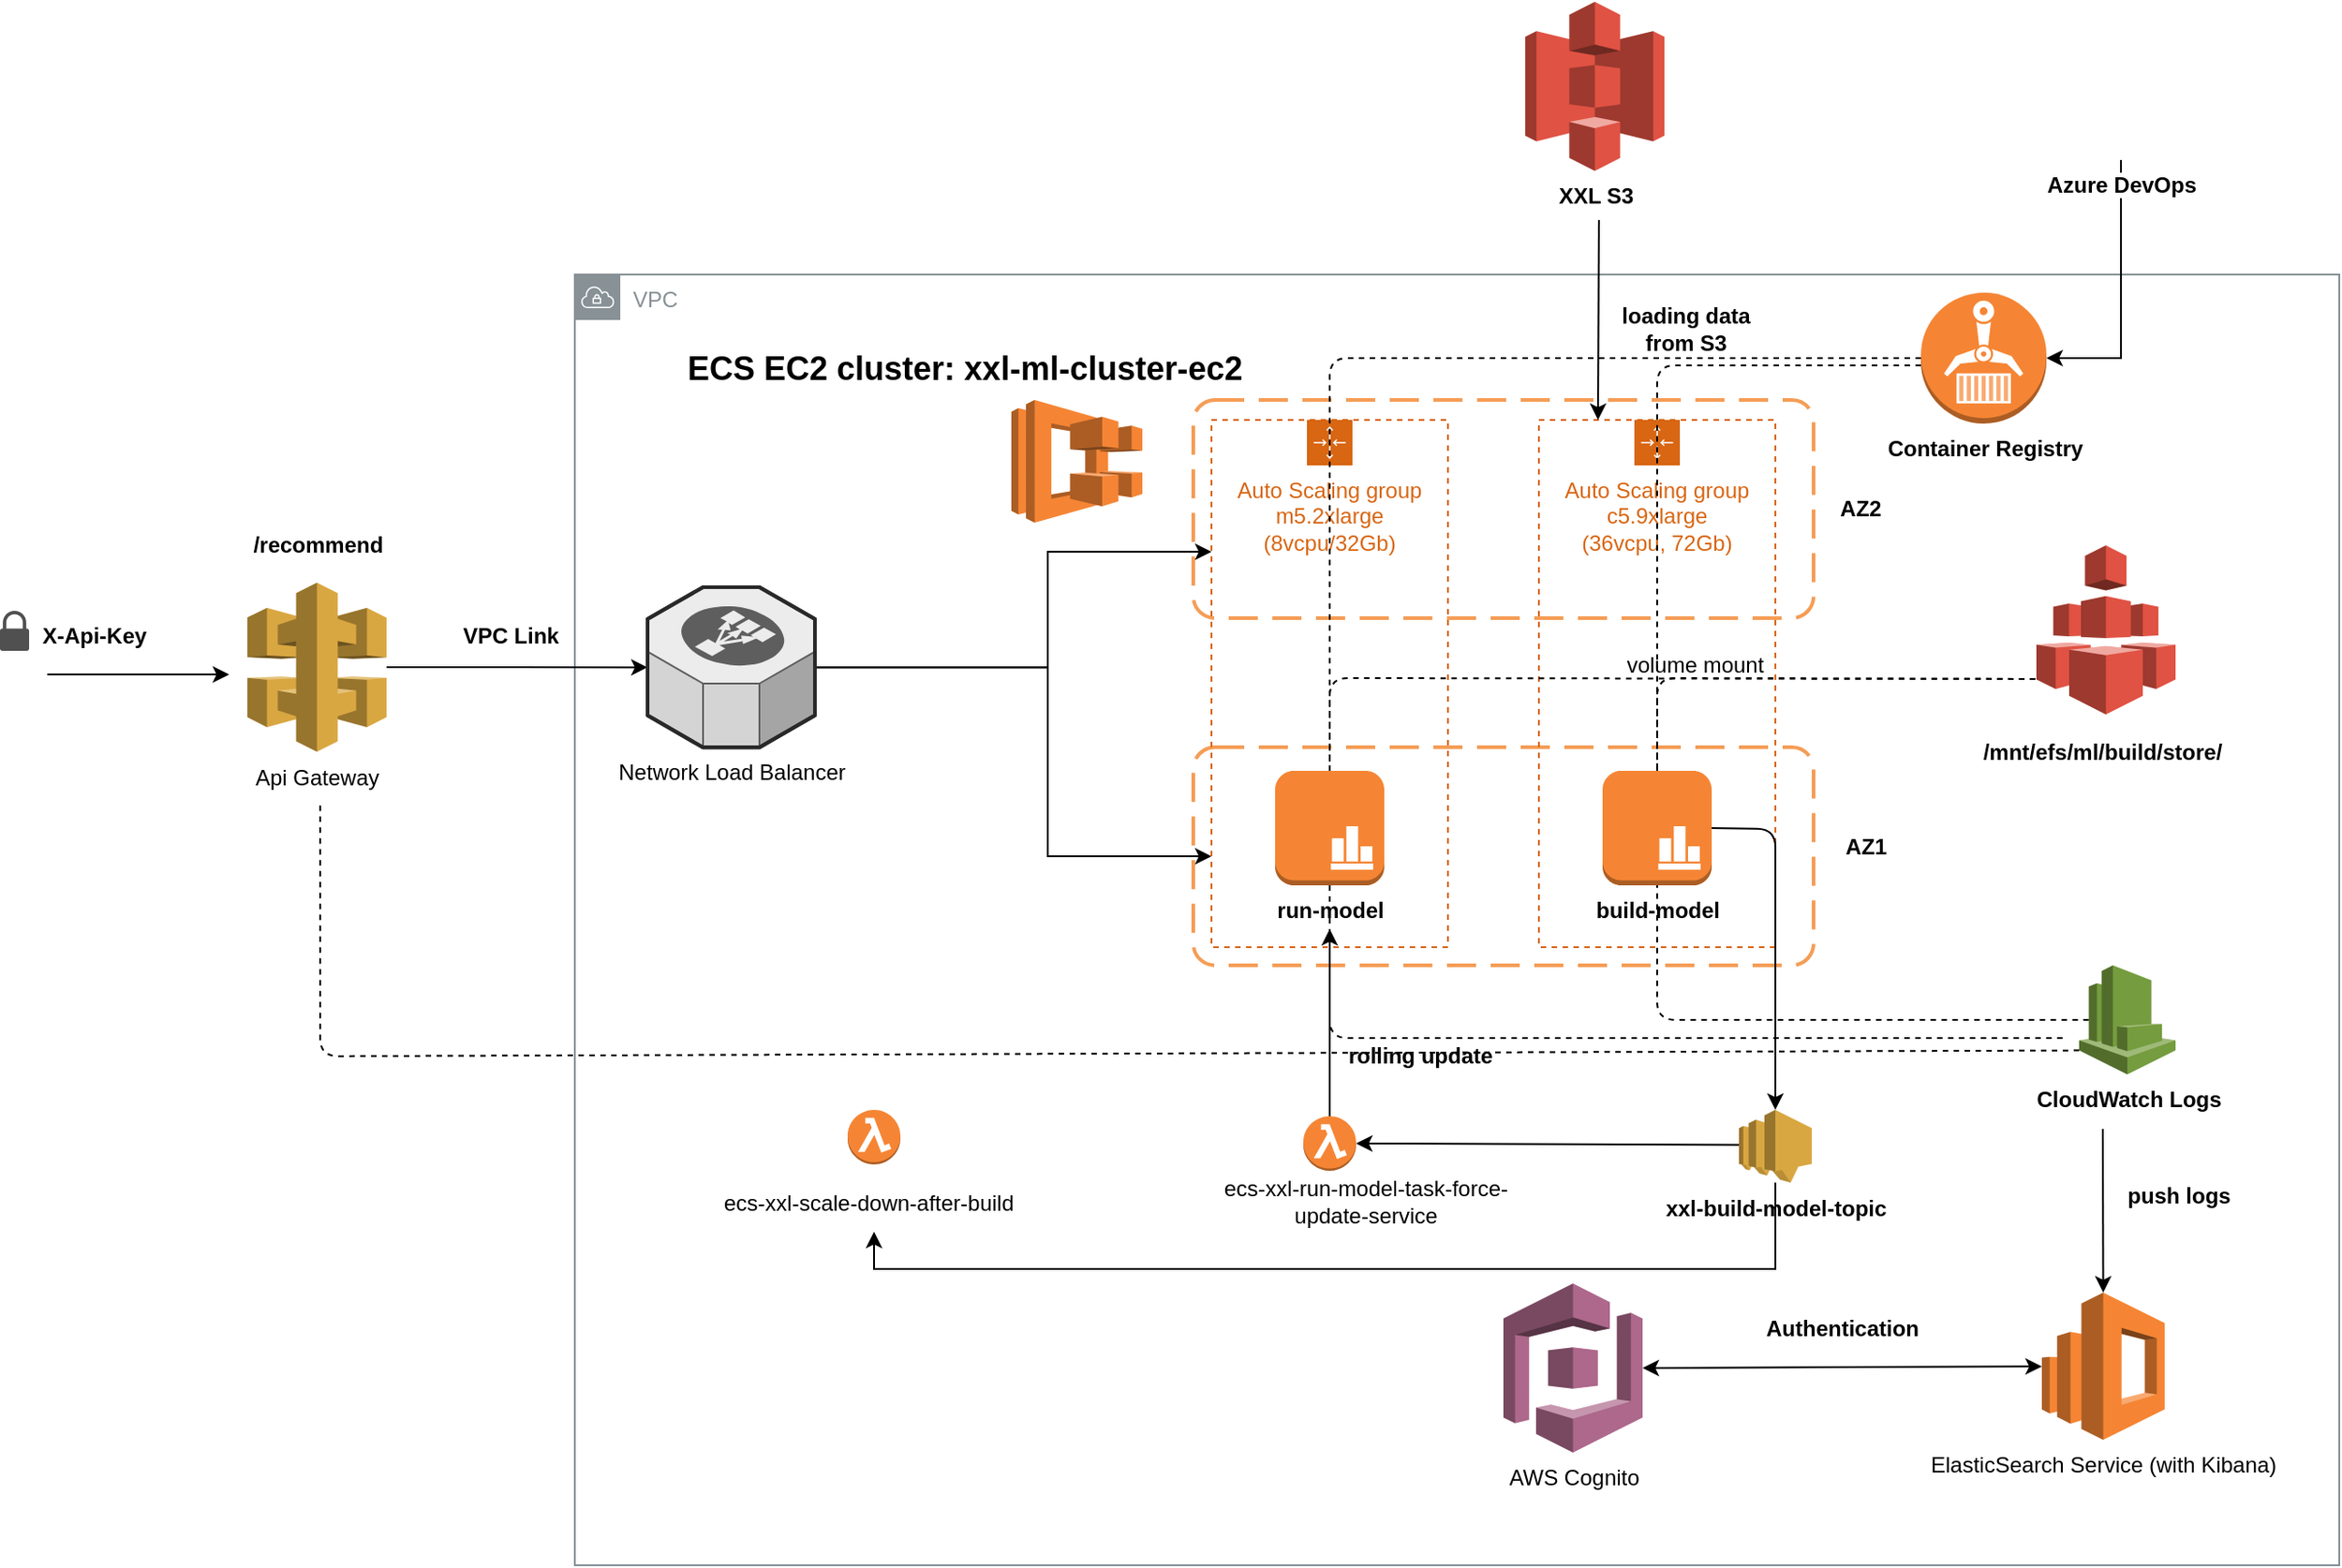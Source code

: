 <mxfile version="10.8.2" type="github"><diagram id="4_zCbDKpiYboHVj11nIS" name="Page-1"><mxGraphModel dx="2563" dy="1554" grid="1" gridSize="10" guides="1" tooltips="1" connect="1" arrows="1" fold="1" page="1" pageScale="1" pageWidth="1169" pageHeight="827" math="0" shadow="0"><root><mxCell id="0"/><mxCell id="1" parent="0"/><mxCell id="uuSiqgKw6fk4iLQgt_6G-3" value="VPC" style="outlineConnect=0;gradientColor=none;html=1;whiteSpace=wrap;fontSize=12;fontStyle=0;shape=mxgraph.aws4.group;grIcon=mxgraph.aws4.group_vpc;strokeColor=#879196;fillColor=none;verticalAlign=top;align=left;spacingLeft=30;fontColor=#879196;dashed=0;" vertex="1" parent="1"><mxGeometry x="260" y="-10" width="970" height="710" as="geometry"/></mxCell><mxCell id="uuSiqgKw6fk4iLQgt_6G-29" style="edgeStyle=orthogonalEdgeStyle;rounded=0;orthogonalLoop=1;jettySize=auto;html=1;" edge="1" parent="1" source="uuSiqgKw6fk4iLQgt_6G-1" target="uuSiqgKw6fk4iLQgt_6G-2"><mxGeometry relative="1" as="geometry"/></mxCell><mxCell id="uuSiqgKw6fk4iLQgt_6G-1" value="Api Gateway" style="outlineConnect=0;dashed=0;verticalLabelPosition=bottom;verticalAlign=top;align=center;html=1;shape=mxgraph.aws3.api_gateway;fillColor=#D9A741;gradientColor=none;" vertex="1" parent="1"><mxGeometry x="80" y="159.5" width="76.5" height="93" as="geometry"/></mxCell><mxCell id="uuSiqgKw6fk4iLQgt_6G-12" style="edgeStyle=orthogonalEdgeStyle;rounded=0;orthogonalLoop=1;jettySize=auto;html=1;entryX=0;entryY=0.25;entryDx=0;entryDy=0;" edge="1" parent="1" source="uuSiqgKw6fk4iLQgt_6G-2" target="uuSiqgKw6fk4iLQgt_6G-9"><mxGeometry relative="1" as="geometry"><Array as="points"><mxPoint x="520" y="206"/><mxPoint x="520" y="143"/></Array></mxGeometry></mxCell><mxCell id="uuSiqgKw6fk4iLQgt_6G-13" style="edgeStyle=orthogonalEdgeStyle;rounded=0;orthogonalLoop=1;jettySize=auto;html=1;" edge="1" parent="1" source="uuSiqgKw6fk4iLQgt_6G-2" target="uuSiqgKw6fk4iLQgt_6G-9"><mxGeometry relative="1" as="geometry"><Array as="points"><mxPoint x="520" y="206"/><mxPoint x="520" y="310"/></Array></mxGeometry></mxCell><mxCell id="uuSiqgKw6fk4iLQgt_6G-2" value="Network Load Balancer" style="verticalLabelPosition=bottom;html=1;verticalAlign=top;strokeWidth=1;align=center;outlineConnect=0;dashed=0;outlineConnect=0;shape=mxgraph.aws3d.elasticLoadBalancing;fillColor=#ECECEC;strokeColor=#5E5E5E;aspect=fixed;" vertex="1" parent="1"><mxGeometry x="300" y="162" width="92" height="88.17" as="geometry"/></mxCell><mxCell id="uuSiqgKw6fk4iLQgt_6G-4" value="" style="rounded=1;arcSize=10;dashed=1;strokeColor=#F59D56;fillColor=none;gradientColor=none;dashPattern=8 4;strokeWidth=2;" vertex="1" parent="1"><mxGeometry x="600" y="59" width="341" height="120" as="geometry"/></mxCell><mxCell id="uuSiqgKw6fk4iLQgt_6G-5" value="" style="rounded=1;arcSize=10;dashed=1;strokeColor=#F59D56;fillColor=none;gradientColor=none;dashPattern=8 4;strokeWidth=2;" vertex="1" parent="1"><mxGeometry x="600" y="250" width="341" height="120" as="geometry"/></mxCell><mxCell id="uuSiqgKw6fk4iLQgt_6G-6" value="" style="outlineConnect=0;dashed=0;verticalLabelPosition=bottom;verticalAlign=top;align=center;html=1;shape=mxgraph.aws3.efs;fillColor=#E05243;gradientColor=none;" vertex="1" parent="1"><mxGeometry x="1063.5" y="139" width="76.5" height="93" as="geometry"/></mxCell><mxCell id="uuSiqgKw6fk4iLQgt_6G-7" value="/mnt/efs/ml/build/store/" style="text;html=1;strokeColor=none;fillColor=none;align=center;verticalAlign=middle;whiteSpace=wrap;rounded=0;fontStyle=1" vertex="1" parent="1"><mxGeometry x="1030" y="232.5" width="140" height="40" as="geometry"/></mxCell><mxCell id="uuSiqgKw6fk4iLQgt_6G-8" value="" style="outlineConnect=0;dashed=0;verticalLabelPosition=bottom;verticalAlign=top;align=center;html=1;shape=mxgraph.aws3.ecs;fillColor=#F58534;gradientColor=none;" vertex="1" parent="1"><mxGeometry x="500" y="59" width="72" height="67.5" as="geometry"/></mxCell><mxCell id="uuSiqgKw6fk4iLQgt_6G-9" value="Auto Scaling group&lt;br&gt;&lt;span&gt;m5.2xlarge (8vcpu/32Gb)&lt;/span&gt;&lt;br&gt;" style="points=[[0,0],[0.25,0],[0.5,0],[0.75,0],[1,0],[1,0.25],[1,0.5],[1,0.75],[1,1],[0.75,1],[0.5,1],[0.25,1],[0,1],[0,0.75],[0,0.5],[0,0.25]];outlineConnect=0;gradientColor=none;html=1;whiteSpace=wrap;fontSize=12;fontStyle=0;shape=mxgraph.aws4.groupCenter;grIcon=mxgraph.aws4.group_auto_scaling_group;grStroke=1;strokeColor=#D86613;fillColor=none;verticalAlign=top;align=center;fontColor=#D86613;dashed=1;spacingTop=25;" vertex="1" parent="1"><mxGeometry x="610" y="70" width="130" height="290" as="geometry"/></mxCell><mxCell id="uuSiqgKw6fk4iLQgt_6G-10" value="Auto Scaling group&lt;br&gt;&lt;span&gt;c5.9xlarge&lt;br&gt;&lt;/span&gt;(36vcpu, 72Gb)&lt;br&gt;" style="points=[[0,0],[0.25,0],[0.5,0],[0.75,0],[1,0],[1,0.25],[1,0.5],[1,0.75],[1,1],[0.75,1],[0.5,1],[0.25,1],[0,1],[0,0.75],[0,0.5],[0,0.25]];outlineConnect=0;gradientColor=none;html=1;whiteSpace=wrap;fontSize=12;fontStyle=0;shape=mxgraph.aws4.groupCenter;grIcon=mxgraph.aws4.group_auto_scaling_group;grStroke=1;strokeColor=#D86613;fillColor=none;verticalAlign=top;align=center;fontColor=#D86613;dashed=1;spacingTop=25;" vertex="1" parent="1"><mxGeometry x="790" y="70" width="130" height="290" as="geometry"/></mxCell><mxCell id="uuSiqgKw6fk4iLQgt_6G-63" style="edgeStyle=orthogonalEdgeStyle;rounded=0;orthogonalLoop=1;jettySize=auto;html=1;entryX=0.5;entryY=0;entryDx=0;entryDy=0;entryPerimeter=0;" edge="1" parent="1" target="uuSiqgKw6fk4iLQgt_6G-28"><mxGeometry relative="1" as="geometry"><mxPoint x="1100" y="460" as="sourcePoint"/><Array as="points"><mxPoint x="1100" y="460"/><mxPoint x="1100" y="460"/></Array></mxGeometry></mxCell><mxCell id="uuSiqgKw6fk4iLQgt_6G-15" value="&lt;b&gt;CloudWatch Logs&lt;/b&gt;" style="outlineConnect=0;dashed=0;verticalLabelPosition=bottom;verticalAlign=top;align=center;html=1;shape=mxgraph.aws3.cloudwatch;fillColor=#759C3E;gradientColor=none;" vertex="1" parent="1"><mxGeometry x="1087" y="370" width="53" height="60" as="geometry"/></mxCell><mxCell id="uuSiqgKw6fk4iLQgt_6G-16" value="&lt;b&gt;run-model&lt;/b&gt;" style="outlineConnect=0;dashed=0;verticalLabelPosition=bottom;verticalAlign=top;align=center;html=1;shape=mxgraph.aws3.instance_with_cloudwatch;fillColor=#F58534;gradientColor=none;" vertex="1" parent="1"><mxGeometry x="645" y="263" width="60" height="63" as="geometry"/></mxCell><mxCell id="uuSiqgKw6fk4iLQgt_6G-18" value="&lt;b&gt;build-model&lt;/b&gt;" style="outlineConnect=0;dashed=0;verticalLabelPosition=bottom;verticalAlign=top;align=center;html=1;shape=mxgraph.aws3.instance_with_cloudwatch;fillColor=#F58534;gradientColor=none;" vertex="1" parent="1"><mxGeometry x="825" y="263" width="60" height="63" as="geometry"/></mxCell><mxCell id="uuSiqgKw6fk4iLQgt_6G-54" style="edgeStyle=orthogonalEdgeStyle;rounded=0;orthogonalLoop=1;jettySize=auto;html=1;" edge="1" parent="1" source="uuSiqgKw6fk4iLQgt_6G-19"><mxGeometry relative="1" as="geometry"><mxPoint x="675" y="350" as="targetPoint"/></mxGeometry></mxCell><mxCell id="uuSiqgKw6fk4iLQgt_6G-19" value="" style="outlineConnect=0;dashed=0;verticalLabelPosition=bottom;verticalAlign=top;align=center;html=1;shape=mxgraph.aws3.lambda_function;fillColor=#F58534;gradientColor=none;" vertex="1" parent="1"><mxGeometry x="660.5" y="453" width="29" height="30" as="geometry"/></mxCell><mxCell id="uuSiqgKw6fk4iLQgt_6G-21" value="" style="outlineConnect=0;dashed=0;verticalLabelPosition=bottom;verticalAlign=top;align=center;html=1;shape=mxgraph.aws3.lambda_function;fillColor=#F58534;gradientColor=none;" vertex="1" parent="1"><mxGeometry x="410" y="449.5" width="29" height="30" as="geometry"/></mxCell><mxCell id="uuSiqgKw6fk4iLQgt_6G-22" value="&lt;span&gt;ecs-xxl-run-model-task-force-update-service&lt;/span&gt;" style="text;html=1;strokeColor=none;fillColor=none;align=center;verticalAlign=middle;whiteSpace=wrap;rounded=0;" vertex="1" parent="1"><mxGeometry x="600" y="490" width="190" height="20" as="geometry"/></mxCell><mxCell id="uuSiqgKw6fk4iLQgt_6G-24" value="&lt;h2 style=&quot;text-align: center&quot;&gt;&lt;span&gt;&lt;b&gt;ECS EC2 cluster: xxl-ml-cluster-ec2&lt;/b&gt;&lt;/span&gt;&lt;/h2&gt;" style="text;html=1;" vertex="1" parent="1"><mxGeometry x="320" y="10" width="359" height="70" as="geometry"/></mxCell><mxCell id="uuSiqgKw6fk4iLQgt_6G-25" value="ecs-xxl-scale-down-after-build" style="text;html=1;" vertex="1" parent="1"><mxGeometry x="339.5" y="486.5" width="170" height="30" as="geometry"/></mxCell><mxCell id="uuSiqgKw6fk4iLQgt_6G-28" value="ElasticSearch Service (with Kibana)" style="outlineConnect=0;dashed=0;verticalLabelPosition=bottom;verticalAlign=top;align=center;html=1;shape=mxgraph.aws3.elasticsearch_service;fillColor=#F58534;gradientColor=none;" vertex="1" parent="1"><mxGeometry x="1066.5" y="550" width="67.5" height="81" as="geometry"/></mxCell><mxCell id="uuSiqgKw6fk4iLQgt_6G-30" value="&lt;b&gt;/recommend&lt;/b&gt;" style="text;html=1;strokeColor=none;fillColor=none;align=center;verticalAlign=middle;whiteSpace=wrap;rounded=0;" vertex="1" parent="1"><mxGeometry x="68.5" y="119" width="100" height="40" as="geometry"/></mxCell><mxCell id="uuSiqgKw6fk4iLQgt_6G-31" value="" style="endArrow=none;dashed=1;html=1;entryX=0.5;entryY=1;entryDx=0;entryDy=0;entryPerimeter=0;exitX=0.1;exitY=0.5;exitDx=0;exitDy=0;exitPerimeter=0;" edge="1" parent="1" source="uuSiqgKw6fk4iLQgt_6G-15" target="uuSiqgKw6fk4iLQgt_6G-18"><mxGeometry width="50" height="50" relative="1" as="geometry"><mxPoint x="70" y="650" as="sourcePoint"/><mxPoint x="120" y="600" as="targetPoint"/><Array as="points"><mxPoint x="855" y="400"/></Array></mxGeometry></mxCell><mxCell id="uuSiqgKw6fk4iLQgt_6G-32" value="&lt;b&gt;Container Registry&lt;/b&gt;" style="outlineConnect=0;dashed=0;verticalLabelPosition=bottom;verticalAlign=top;align=center;html=1;shape=mxgraph.aws3.ecr;fillColor=#F58534;gradientColor=none;" vertex="1" parent="1"><mxGeometry x="1000" width="69" height="72" as="geometry"/></mxCell><mxCell id="uuSiqgKw6fk4iLQgt_6G-33" value="" style="endArrow=none;dashed=1;html=1;entryX=0;entryY=0.79;entryDx=0;entryDy=0;entryPerimeter=0;exitX=0.5;exitY=0;exitDx=0;exitDy=0;exitPerimeter=0;" edge="1" parent="1" source="uuSiqgKw6fk4iLQgt_6G-18" target="uuSiqgKw6fk4iLQgt_6G-6"><mxGeometry width="50" height="50" relative="1" as="geometry"><mxPoint x="70" y="650" as="sourcePoint"/><mxPoint x="120" y="600" as="targetPoint"/><Array as="points"><mxPoint x="855" y="212"/></Array></mxGeometry></mxCell><mxCell id="uuSiqgKw6fk4iLQgt_6G-34" value="" style="endArrow=none;dashed=1;html=1;entryX=0;entryY=0.79;entryDx=0;entryDy=0;entryPerimeter=0;exitX=0.5;exitY=0;exitDx=0;exitDy=0;exitPerimeter=0;" edge="1" parent="1" source="uuSiqgKw6fk4iLQgt_6G-16" target="uuSiqgKw6fk4iLQgt_6G-6"><mxGeometry width="50" height="50" relative="1" as="geometry"><mxPoint x="70" y="650" as="sourcePoint"/><mxPoint x="120" y="600" as="targetPoint"/><Array as="points"><mxPoint x="675" y="212"/></Array></mxGeometry></mxCell><mxCell id="uuSiqgKw6fk4iLQgt_6G-35" value="volume mount" style="text;html=1;strokeColor=none;fillColor=none;align=center;verticalAlign=middle;whiteSpace=wrap;rounded=0;" vertex="1" parent="1"><mxGeometry x="820.5" y="195" width="110" height="20" as="geometry"/></mxCell><mxCell id="uuSiqgKw6fk4iLQgt_6G-36" value="&lt;b&gt;XXL S3&lt;/b&gt;" style="outlineConnect=0;dashed=0;verticalLabelPosition=bottom;verticalAlign=top;align=center;html=1;shape=mxgraph.aws3.s3;fillColor=#E05243;gradientColor=none;" vertex="1" parent="1"><mxGeometry x="782.5" y="-160" width="76.5" height="93" as="geometry"/></mxCell><mxCell id="uuSiqgKw6fk4iLQgt_6G-39" value="" style="endArrow=classic;html=1;" edge="1" parent="1"><mxGeometry width="50" height="50" relative="1" as="geometry"><mxPoint x="-30" y="210" as="sourcePoint"/><mxPoint x="70" y="210" as="targetPoint"/></mxGeometry></mxCell><mxCell id="uuSiqgKw6fk4iLQgt_6G-40" value="&lt;b&gt;X-Api-Key&lt;/b&gt;" style="text;html=1;strokeColor=none;fillColor=none;align=center;verticalAlign=middle;whiteSpace=wrap;rounded=0;" vertex="1" parent="1"><mxGeometry x="-44" y="179" width="80" height="20" as="geometry"/></mxCell><mxCell id="uuSiqgKw6fk4iLQgt_6G-41" value="" style="pointerEvents=1;shadow=0;dashed=0;html=1;strokeColor=none;fillColor=#505050;labelPosition=center;verticalLabelPosition=bottom;verticalAlign=top;outlineConnect=0;align=center;shape=mxgraph.office.security.lock_protected;" vertex="1" parent="1"><mxGeometry x="-56" y="175" width="16" height="22" as="geometry"/></mxCell><mxCell id="uuSiqgKw6fk4iLQgt_6G-42" value="AWS Cognito" style="outlineConnect=0;dashed=0;verticalLabelPosition=bottom;verticalAlign=top;align=center;html=1;shape=mxgraph.aws3.cognito;fillColor=#AD688B;gradientColor=none;" vertex="1" parent="1"><mxGeometry x="770.5" y="545" width="76.5" height="93" as="geometry"/></mxCell><mxCell id="uuSiqgKw6fk4iLQgt_6G-43" value="" style="endArrow=classic;startArrow=classic;html=1;exitX=1;exitY=0.5;exitDx=0;exitDy=0;exitPerimeter=0;" edge="1" parent="1" source="uuSiqgKw6fk4iLQgt_6G-42" target="uuSiqgKw6fk4iLQgt_6G-28"><mxGeometry width="50" height="50" relative="1" as="geometry"><mxPoint x="-60" y="740" as="sourcePoint"/><mxPoint x="-10" y="690" as="targetPoint"/></mxGeometry></mxCell><mxCell id="uuSiqgKw6fk4iLQgt_6G-67" style="edgeStyle=orthogonalEdgeStyle;rounded=0;orthogonalLoop=1;jettySize=auto;html=1;entryX=0.5;entryY=1;entryDx=0;entryDy=0;" edge="1" parent="1" source="uuSiqgKw6fk4iLQgt_6G-46" target="uuSiqgKw6fk4iLQgt_6G-25"><mxGeometry relative="1" as="geometry"><Array as="points"><mxPoint x="920" y="537"/><mxPoint x="425" y="537"/></Array></mxGeometry></mxCell><mxCell id="uuSiqgKw6fk4iLQgt_6G-46" value="&lt;b&gt;xxl-build-model-topic&lt;/b&gt;" style="outlineConnect=0;dashed=0;verticalLabelPosition=bottom;verticalAlign=top;align=center;html=1;shape=mxgraph.aws3.sns;fillColor=#D9A741;gradientColor=none;" vertex="1" parent="1"><mxGeometry x="900" y="449.5" width="40" height="40" as="geometry"/></mxCell><mxCell id="uuSiqgKw6fk4iLQgt_6G-48" value="" style="endArrow=classic;html=1;entryX=0.5;entryY=0;entryDx=0;entryDy=0;entryPerimeter=0;exitX=1;exitY=0.5;exitDx=0;exitDy=0;exitPerimeter=0;" edge="1" parent="1" source="uuSiqgKw6fk4iLQgt_6G-18" target="uuSiqgKw6fk4iLQgt_6G-46"><mxGeometry width="50" height="50" relative="1" as="geometry"><mxPoint x="842.987" y="326" as="sourcePoint"/><mxPoint x="889" y="450" as="targetPoint"/><Array as="points"><mxPoint x="920" y="295"/></Array></mxGeometry></mxCell><mxCell id="uuSiqgKw6fk4iLQgt_6G-50" value="" style="endArrow=classic;html=1;exitX=0;exitY=0.48;exitDx=0;exitDy=0;exitPerimeter=0;entryX=1;entryY=0.5;entryDx=0;entryDy=0;entryPerimeter=0;" edge="1" parent="1" source="uuSiqgKw6fk4iLQgt_6G-46" target="uuSiqgKw6fk4iLQgt_6G-19"><mxGeometry width="50" height="50" relative="1" as="geometry"><mxPoint x="-60" y="740" as="sourcePoint"/><mxPoint x="-10" y="690" as="targetPoint"/></mxGeometry></mxCell><mxCell id="uuSiqgKw6fk4iLQgt_6G-52" value="rolling update" style="text;html=1;strokeColor=none;fillColor=none;align=center;verticalAlign=middle;whiteSpace=wrap;rounded=0;fontStyle=1" vertex="1" parent="1"><mxGeometry x="670" y="410" width="110" height="20" as="geometry"/></mxCell><mxCell id="uuSiqgKw6fk4iLQgt_6G-55" value="&lt;b&gt;VPC Link&lt;/b&gt;" style="text;html=1;strokeColor=none;fillColor=none;align=center;verticalAlign=middle;whiteSpace=wrap;rounded=0;" vertex="1" parent="1"><mxGeometry x="180" y="179" width="90" height="20" as="geometry"/></mxCell><mxCell id="uuSiqgKw6fk4iLQgt_6G-57" style="edgeStyle=orthogonalEdgeStyle;rounded=0;orthogonalLoop=1;jettySize=auto;html=1;entryX=1;entryY=0.5;entryDx=0;entryDy=0;entryPerimeter=0;" edge="1" parent="1" source="uuSiqgKw6fk4iLQgt_6G-56" target="uuSiqgKw6fk4iLQgt_6G-32"><mxGeometry relative="1" as="geometry"/></mxCell><mxCell id="uuSiqgKw6fk4iLQgt_6G-56" value="&lt;b&gt;Azure DevOps&lt;/b&gt;" style="shape=image;html=1;verticalAlign=top;verticalLabelPosition=bottom;labelBackgroundColor=#ffffff;imageAspect=0;aspect=fixed;image=https://cdn2.iconfinder.com/data/icons/social-icons-circular-color/512/visualstudio-128.png" vertex="1" parent="1"><mxGeometry x="1066.5" y="-160" width="87" height="87" as="geometry"/></mxCell><mxCell id="uuSiqgKw6fk4iLQgt_6G-58" value="" style="endArrow=none;dashed=1;html=1;entryX=0.5;entryY=0;entryDx=0;entryDy=0;entryPerimeter=0;exitX=0;exitY=0.5;exitDx=0;exitDy=0;exitPerimeter=0;" edge="1" parent="1" source="uuSiqgKw6fk4iLQgt_6G-32" target="uuSiqgKw6fk4iLQgt_6G-16"><mxGeometry width="50" height="50" relative="1" as="geometry"><mxPoint x="-60" y="740" as="sourcePoint"/><mxPoint x="-10" y="690" as="targetPoint"/><Array as="points"><mxPoint x="675" y="36"/></Array></mxGeometry></mxCell><mxCell id="uuSiqgKw6fk4iLQgt_6G-59" value="" style="endArrow=none;dashed=1;html=1;entryX=0.5;entryY=0;entryDx=0;entryDy=0;entryPerimeter=0;" edge="1" parent="1" target="uuSiqgKw6fk4iLQgt_6G-18"><mxGeometry width="50" height="50" relative="1" as="geometry"><mxPoint x="1000" y="40" as="sourcePoint"/><mxPoint x="-10" y="690" as="targetPoint"/><Array as="points"><mxPoint x="855" y="40"/></Array></mxGeometry></mxCell><mxCell id="uuSiqgKw6fk4iLQgt_6G-60" value="" style="endArrow=classic;html=1;entryX=0.25;entryY=0;entryDx=0;entryDy=0;" edge="1" parent="1" target="uuSiqgKw6fk4iLQgt_6G-10"><mxGeometry width="50" height="50" relative="1" as="geometry"><mxPoint x="823" y="-40" as="sourcePoint"/><mxPoint x="424.5" y="34" as="targetPoint"/></mxGeometry></mxCell><mxCell id="uuSiqgKw6fk4iLQgt_6G-61" value="&lt;b&gt;loading data from S3&lt;/b&gt;" style="text;html=1;strokeColor=none;fillColor=none;align=center;verticalAlign=middle;whiteSpace=wrap;rounded=0;" vertex="1" parent="1"><mxGeometry x="821" y="10" width="100" height="20" as="geometry"/></mxCell><mxCell id="uuSiqgKw6fk4iLQgt_6G-64" value="&lt;b&gt;push logs&lt;/b&gt;" style="text;html=1;strokeColor=none;fillColor=none;align=center;verticalAlign=middle;whiteSpace=wrap;rounded=0;" vertex="1" parent="1"><mxGeometry x="1102" y="486.5" width="80" height="20" as="geometry"/></mxCell><mxCell id="uuSiqgKw6fk4iLQgt_6G-65" value="&lt;b&gt;Authentication&lt;/b&gt;" style="text;html=1;strokeColor=none;fillColor=none;align=center;verticalAlign=middle;whiteSpace=wrap;rounded=0;" vertex="1" parent="1"><mxGeometry x="912" y="560" width="90" height="20" as="geometry"/></mxCell><mxCell id="uuSiqgKw6fk4iLQgt_6G-66" value="" style="endArrow=none;dashed=1;html=1;exitX=0.5;exitY=1;exitDx=0;exitDy=0;exitPerimeter=0;" edge="1" parent="1" source="uuSiqgKw6fk4iLQgt_6G-16"><mxGeometry width="50" height="50" relative="1" as="geometry"><mxPoint x="-60" y="740" as="sourcePoint"/><mxPoint x="1080" y="410" as="targetPoint"/><Array as="points"><mxPoint x="675" y="410"/></Array></mxGeometry></mxCell><mxCell id="uuSiqgKw6fk4iLQgt_6G-69" value="&lt;b&gt;AZ1&lt;/b&gt;" style="text;html=1;strokeColor=none;fillColor=none;align=center;verticalAlign=middle;whiteSpace=wrap;rounded=0;" vertex="1" parent="1"><mxGeometry x="950" y="294.5" width="40" height="20" as="geometry"/></mxCell><mxCell id="uuSiqgKw6fk4iLQgt_6G-71" value="&lt;b&gt;AZ2&lt;/b&gt;" style="text;html=1;strokeColor=none;fillColor=none;align=center;verticalAlign=middle;whiteSpace=wrap;rounded=0;" vertex="1" parent="1"><mxGeometry x="947" y="109" width="40" height="20" as="geometry"/></mxCell><mxCell id="uuSiqgKw6fk4iLQgt_6G-72" value="" style="endArrow=none;dashed=1;html=1;exitX=0;exitY=0.78;exitDx=0;exitDy=0;exitPerimeter=0;" edge="1" parent="1" source="uuSiqgKw6fk4iLQgt_6G-15"><mxGeometry width="50" height="50" relative="1" as="geometry"><mxPoint x="-60" y="770" as="sourcePoint"/><mxPoint x="120" y="280" as="targetPoint"/><Array as="points"><mxPoint x="120" y="420"/></Array></mxGeometry></mxCell></root></mxGraphModel></diagram></mxfile>